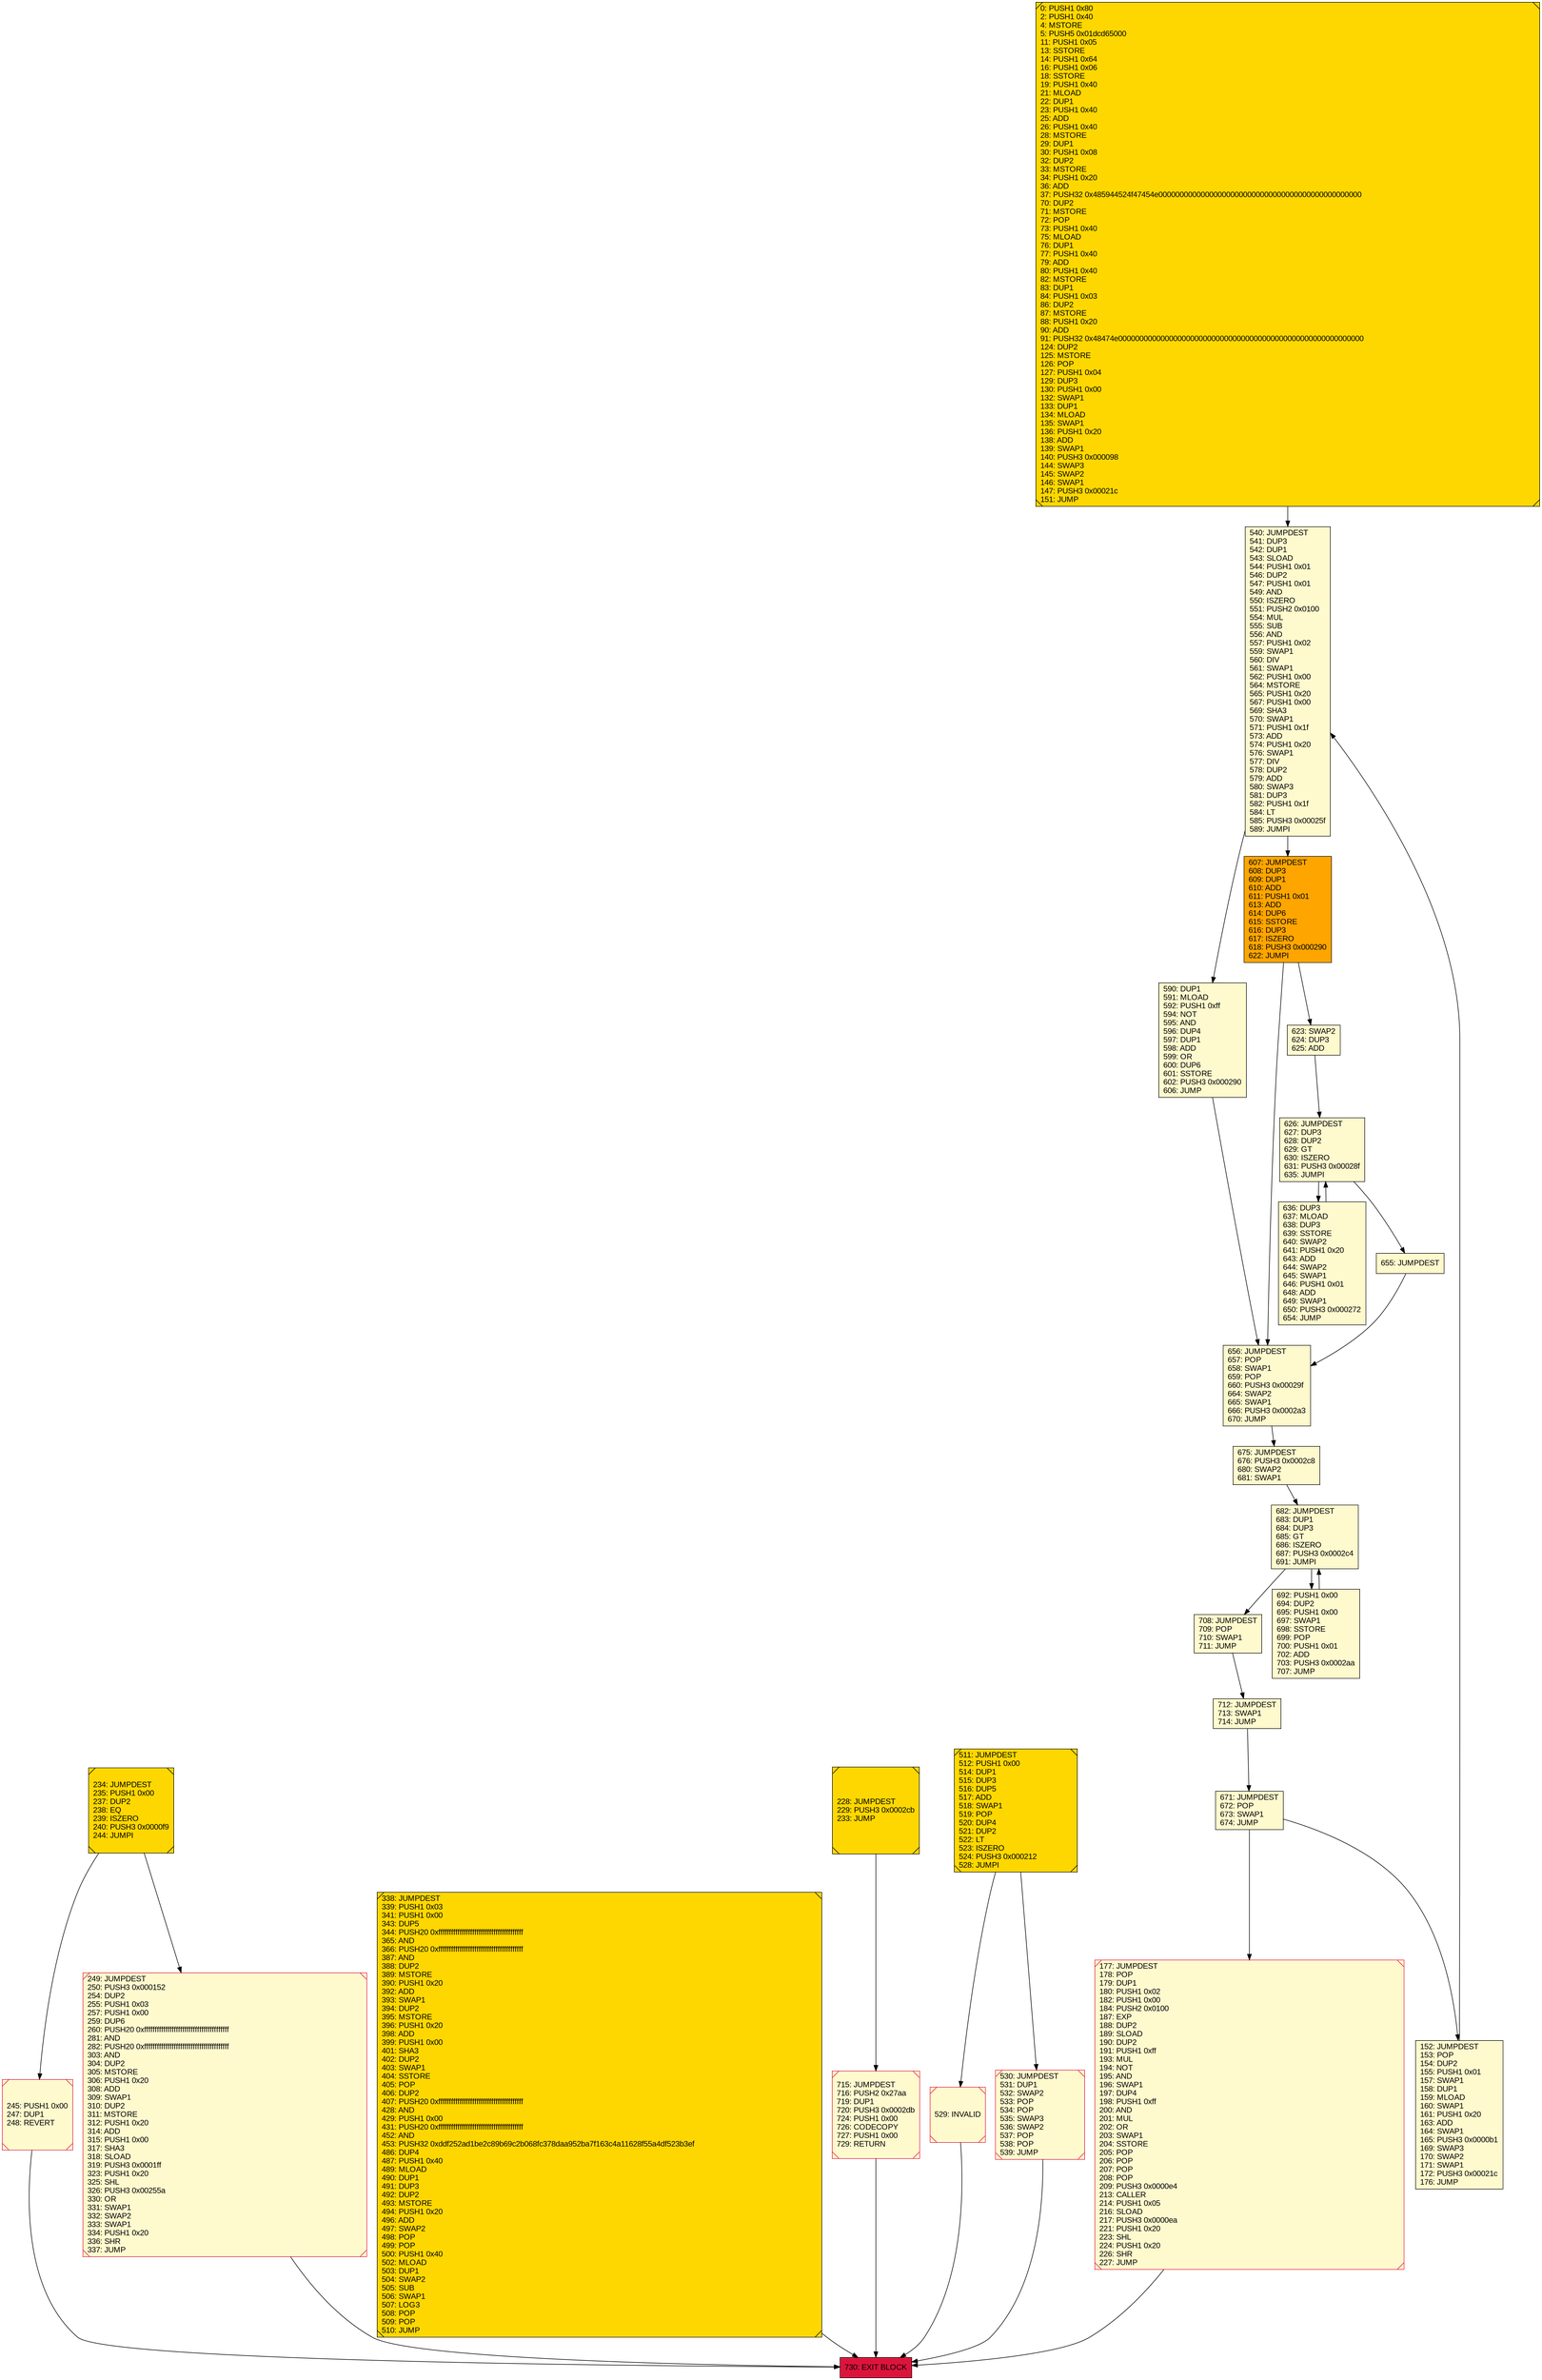digraph G {
bgcolor=transparent rankdir=UD;
node [shape=box style=filled color=black fillcolor=white fontname=arial fontcolor=black];
540 [label="540: JUMPDEST\l541: DUP3\l542: DUP1\l543: SLOAD\l544: PUSH1 0x01\l546: DUP2\l547: PUSH1 0x01\l549: AND\l550: ISZERO\l551: PUSH2 0x0100\l554: MUL\l555: SUB\l556: AND\l557: PUSH1 0x02\l559: SWAP1\l560: DIV\l561: SWAP1\l562: PUSH1 0x00\l564: MSTORE\l565: PUSH1 0x20\l567: PUSH1 0x00\l569: SHA3\l570: SWAP1\l571: PUSH1 0x1f\l573: ADD\l574: PUSH1 0x20\l576: SWAP1\l577: DIV\l578: DUP2\l579: ADD\l580: SWAP3\l581: DUP3\l582: PUSH1 0x1f\l584: LT\l585: PUSH3 0x00025f\l589: JUMPI\l" fillcolor=lemonchiffon ];
655 [label="655: JUMPDEST\l" fillcolor=lemonchiffon ];
152 [label="152: JUMPDEST\l153: POP\l154: DUP2\l155: PUSH1 0x01\l157: SWAP1\l158: DUP1\l159: MLOAD\l160: SWAP1\l161: PUSH1 0x20\l163: ADD\l164: SWAP1\l165: PUSH3 0x0000b1\l169: SWAP3\l170: SWAP2\l171: SWAP1\l172: PUSH3 0x00021c\l176: JUMP\l" fillcolor=lemonchiffon ];
228 [label="228: JUMPDEST\l229: PUSH3 0x0002cb\l233: JUMP\l" fillcolor=lemonchiffon shape=Msquare fillcolor=gold ];
234 [label="234: JUMPDEST\l235: PUSH1 0x00\l237: DUP2\l238: EQ\l239: ISZERO\l240: PUSH3 0x0000f9\l244: JUMPI\l" fillcolor=lemonchiffon shape=Msquare fillcolor=gold ];
682 [label="682: JUMPDEST\l683: DUP1\l684: DUP3\l685: GT\l686: ISZERO\l687: PUSH3 0x0002c4\l691: JUMPI\l" fillcolor=lemonchiffon ];
671 [label="671: JUMPDEST\l672: POP\l673: SWAP1\l674: JUMP\l" fillcolor=lemonchiffon ];
245 [label="245: PUSH1 0x00\l247: DUP1\l248: REVERT\l" fillcolor=lemonchiffon shape=Msquare color=crimson ];
590 [label="590: DUP1\l591: MLOAD\l592: PUSH1 0xff\l594: NOT\l595: AND\l596: DUP4\l597: DUP1\l598: ADD\l599: OR\l600: DUP6\l601: SSTORE\l602: PUSH3 0x000290\l606: JUMP\l" fillcolor=lemonchiffon ];
708 [label="708: JUMPDEST\l709: POP\l710: SWAP1\l711: JUMP\l" fillcolor=lemonchiffon ];
511 [label="511: JUMPDEST\l512: PUSH1 0x00\l514: DUP1\l515: DUP3\l516: DUP5\l517: ADD\l518: SWAP1\l519: POP\l520: DUP4\l521: DUP2\l522: LT\l523: ISZERO\l524: PUSH3 0x000212\l528: JUMPI\l" fillcolor=lemonchiffon shape=Msquare fillcolor=gold ];
0 [label="0: PUSH1 0x80\l2: PUSH1 0x40\l4: MSTORE\l5: PUSH5 0x01dcd65000\l11: PUSH1 0x05\l13: SSTORE\l14: PUSH1 0x64\l16: PUSH1 0x06\l18: SSTORE\l19: PUSH1 0x40\l21: MLOAD\l22: DUP1\l23: PUSH1 0x40\l25: ADD\l26: PUSH1 0x40\l28: MSTORE\l29: DUP1\l30: PUSH1 0x08\l32: DUP2\l33: MSTORE\l34: PUSH1 0x20\l36: ADD\l37: PUSH32 0x485944524f47454e000000000000000000000000000000000000000000000000\l70: DUP2\l71: MSTORE\l72: POP\l73: PUSH1 0x40\l75: MLOAD\l76: DUP1\l77: PUSH1 0x40\l79: ADD\l80: PUSH1 0x40\l82: MSTORE\l83: DUP1\l84: PUSH1 0x03\l86: DUP2\l87: MSTORE\l88: PUSH1 0x20\l90: ADD\l91: PUSH32 0x48474e0000000000000000000000000000000000000000000000000000000000\l124: DUP2\l125: MSTORE\l126: POP\l127: PUSH1 0x04\l129: DUP3\l130: PUSH1 0x00\l132: SWAP1\l133: DUP1\l134: MLOAD\l135: SWAP1\l136: PUSH1 0x20\l138: ADD\l139: SWAP1\l140: PUSH3 0x000098\l144: SWAP3\l145: SWAP2\l146: SWAP1\l147: PUSH3 0x00021c\l151: JUMP\l" fillcolor=lemonchiffon shape=Msquare fillcolor=gold ];
338 [label="338: JUMPDEST\l339: PUSH1 0x03\l341: PUSH1 0x00\l343: DUP5\l344: PUSH20 0xffffffffffffffffffffffffffffffffffffffff\l365: AND\l366: PUSH20 0xffffffffffffffffffffffffffffffffffffffff\l387: AND\l388: DUP2\l389: MSTORE\l390: PUSH1 0x20\l392: ADD\l393: SWAP1\l394: DUP2\l395: MSTORE\l396: PUSH1 0x20\l398: ADD\l399: PUSH1 0x00\l401: SHA3\l402: DUP2\l403: SWAP1\l404: SSTORE\l405: POP\l406: DUP2\l407: PUSH20 0xffffffffffffffffffffffffffffffffffffffff\l428: AND\l429: PUSH1 0x00\l431: PUSH20 0xffffffffffffffffffffffffffffffffffffffff\l452: AND\l453: PUSH32 0xddf252ad1be2c89b69c2b068fc378daa952ba7f163c4a11628f55a4df523b3ef\l486: DUP4\l487: PUSH1 0x40\l489: MLOAD\l490: DUP1\l491: DUP3\l492: DUP2\l493: MSTORE\l494: PUSH1 0x20\l496: ADD\l497: SWAP2\l498: POP\l499: POP\l500: PUSH1 0x40\l502: MLOAD\l503: DUP1\l504: SWAP2\l505: SUB\l506: SWAP1\l507: LOG3\l508: POP\l509: POP\l510: JUMP\l" fillcolor=lemonchiffon shape=Msquare fillcolor=gold ];
730 [label="730: EXIT BLOCK\l" fillcolor=crimson ];
656 [label="656: JUMPDEST\l657: POP\l658: SWAP1\l659: POP\l660: PUSH3 0x00029f\l664: SWAP2\l665: SWAP1\l666: PUSH3 0x0002a3\l670: JUMP\l" fillcolor=lemonchiffon ];
636 [label="636: DUP3\l637: MLOAD\l638: DUP3\l639: SSTORE\l640: SWAP2\l641: PUSH1 0x20\l643: ADD\l644: SWAP2\l645: SWAP1\l646: PUSH1 0x01\l648: ADD\l649: SWAP1\l650: PUSH3 0x000272\l654: JUMP\l" fillcolor=lemonchiffon ];
249 [label="249: JUMPDEST\l250: PUSH3 0x000152\l254: DUP2\l255: PUSH1 0x03\l257: PUSH1 0x00\l259: DUP6\l260: PUSH20 0xffffffffffffffffffffffffffffffffffffffff\l281: AND\l282: PUSH20 0xffffffffffffffffffffffffffffffffffffffff\l303: AND\l304: DUP2\l305: MSTORE\l306: PUSH1 0x20\l308: ADD\l309: SWAP1\l310: DUP2\l311: MSTORE\l312: PUSH1 0x20\l314: ADD\l315: PUSH1 0x00\l317: SHA3\l318: SLOAD\l319: PUSH3 0x0001ff\l323: PUSH1 0x20\l325: SHL\l326: PUSH3 0x00255a\l330: OR\l331: SWAP1\l332: SWAP2\l333: SWAP1\l334: PUSH1 0x20\l336: SHR\l337: JUMP\l" fillcolor=lemonchiffon shape=Msquare color=crimson ];
715 [label="715: JUMPDEST\l716: PUSH2 0x27aa\l719: DUP1\l720: PUSH3 0x0002db\l724: PUSH1 0x00\l726: CODECOPY\l727: PUSH1 0x00\l729: RETURN\l" fillcolor=lemonchiffon shape=Msquare color=crimson ];
623 [label="623: SWAP2\l624: DUP3\l625: ADD\l" fillcolor=lemonchiffon ];
675 [label="675: JUMPDEST\l676: PUSH3 0x0002c8\l680: SWAP2\l681: SWAP1\l" fillcolor=lemonchiffon ];
529 [label="529: INVALID\l" fillcolor=lemonchiffon shape=Msquare color=crimson ];
607 [label="607: JUMPDEST\l608: DUP3\l609: DUP1\l610: ADD\l611: PUSH1 0x01\l613: ADD\l614: DUP6\l615: SSTORE\l616: DUP3\l617: ISZERO\l618: PUSH3 0x000290\l622: JUMPI\l" fillcolor=orange ];
177 [label="177: JUMPDEST\l178: POP\l179: DUP1\l180: PUSH1 0x02\l182: PUSH1 0x00\l184: PUSH2 0x0100\l187: EXP\l188: DUP2\l189: SLOAD\l190: DUP2\l191: PUSH1 0xff\l193: MUL\l194: NOT\l195: AND\l196: SWAP1\l197: DUP4\l198: PUSH1 0xff\l200: AND\l201: MUL\l202: OR\l203: SWAP1\l204: SSTORE\l205: POP\l206: POP\l207: POP\l208: POP\l209: PUSH3 0x0000e4\l213: CALLER\l214: PUSH1 0x05\l216: SLOAD\l217: PUSH3 0x0000ea\l221: PUSH1 0x20\l223: SHL\l224: PUSH1 0x20\l226: SHR\l227: JUMP\l" fillcolor=lemonchiffon shape=Msquare color=crimson ];
712 [label="712: JUMPDEST\l713: SWAP1\l714: JUMP\l" fillcolor=lemonchiffon ];
626 [label="626: JUMPDEST\l627: DUP3\l628: DUP2\l629: GT\l630: ISZERO\l631: PUSH3 0x00028f\l635: JUMPI\l" fillcolor=lemonchiffon ];
692 [label="692: PUSH1 0x00\l694: DUP2\l695: PUSH1 0x00\l697: SWAP1\l698: SSTORE\l699: POP\l700: PUSH1 0x01\l702: ADD\l703: PUSH3 0x0002aa\l707: JUMP\l" fillcolor=lemonchiffon ];
530 [label="530: JUMPDEST\l531: DUP1\l532: SWAP2\l533: POP\l534: POP\l535: SWAP3\l536: SWAP2\l537: POP\l538: POP\l539: JUMP\l" fillcolor=lemonchiffon shape=Msquare color=crimson ];
152 -> 540;
590 -> 656;
671 -> 152;
338 -> 730;
245 -> 730;
234 -> 245;
623 -> 626;
682 -> 708;
540 -> 590;
0 -> 540;
607 -> 623;
655 -> 656;
177 -> 730;
228 -> 715;
626 -> 636;
636 -> 626;
234 -> 249;
530 -> 730;
511 -> 530;
708 -> 712;
675 -> 682;
607 -> 656;
540 -> 607;
656 -> 675;
712 -> 671;
529 -> 730;
671 -> 177;
511 -> 529;
682 -> 692;
692 -> 682;
249 -> 730;
626 -> 655;
715 -> 730;
}